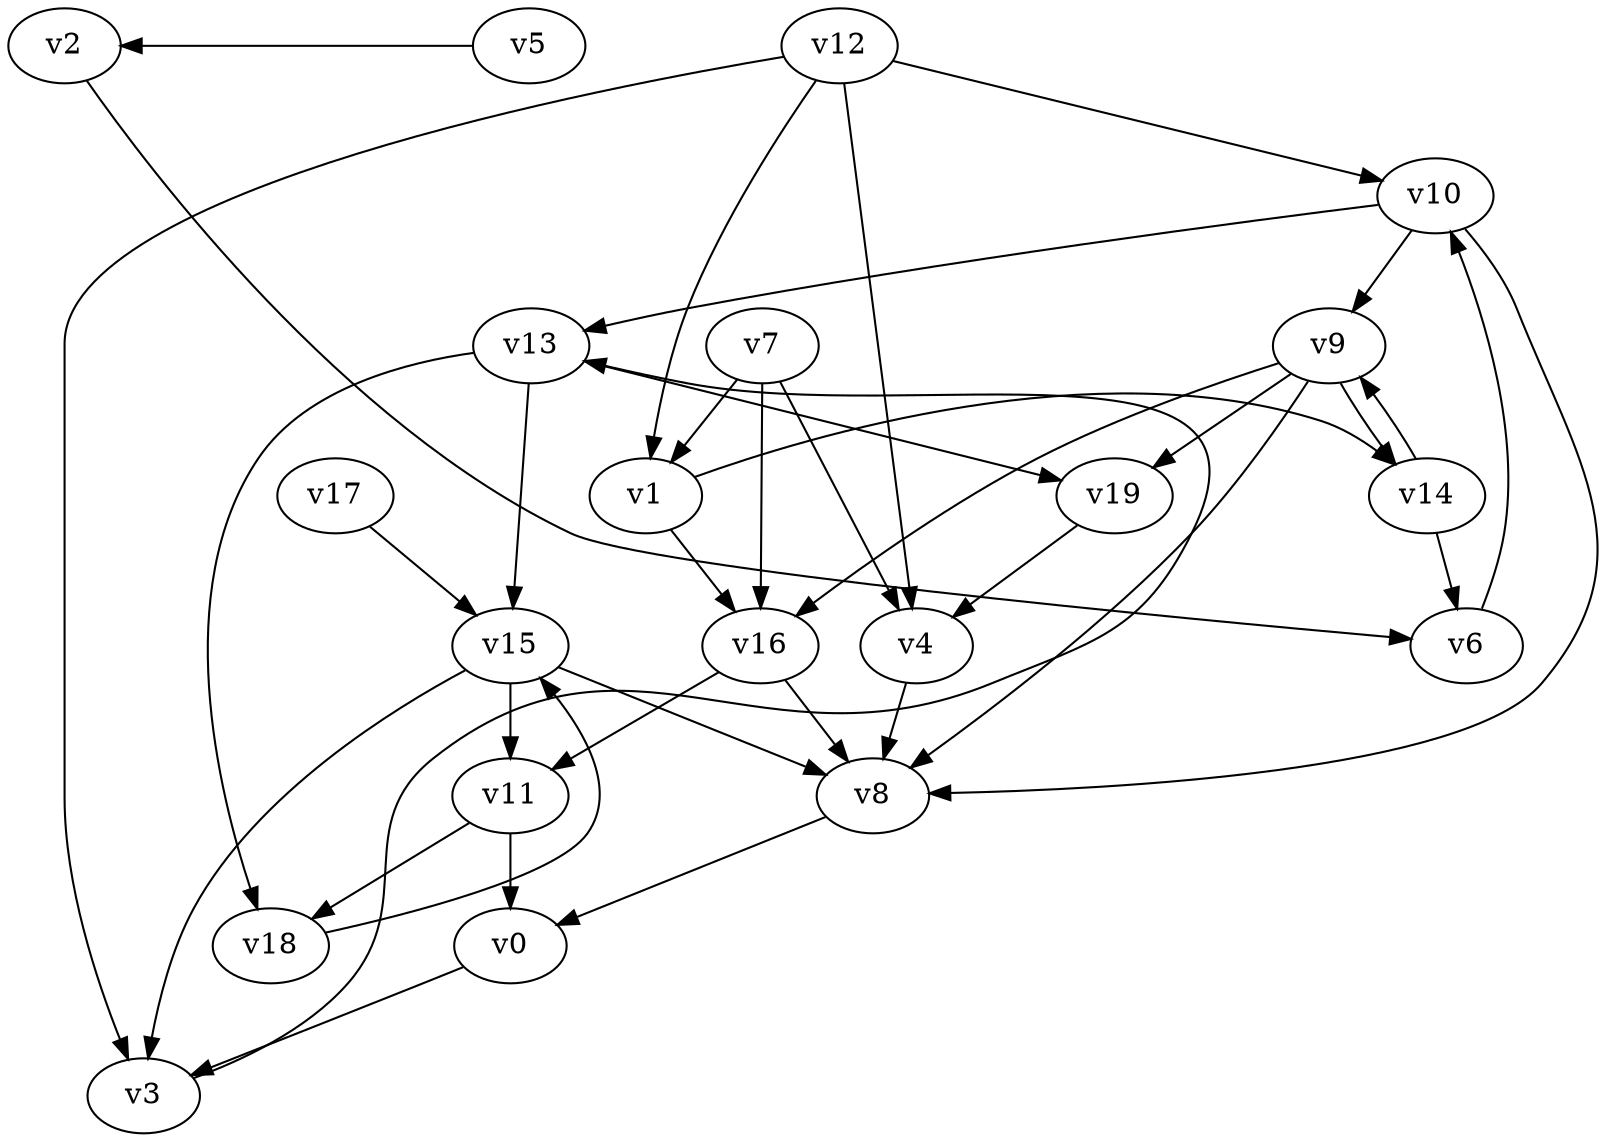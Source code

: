 // Benchmark game 25 - 20 vertices
// time_bound: 8
// targets: v8
digraph G {
    v0 [name="v0", player=0];
    v1 [name="v1", player=1];
    v2 [name="v2", player=0];
    v3 [name="v3", player=0];
    v4 [name="v4", player=0];
    v5 [name="v5", player=0];
    v6 [name="v6", player=1];
    v7 [name="v7", player=1];
    v8 [name="v8", player=0, target=1];
    v9 [name="v9", player=0];
    v10 [name="v10", player=1];
    v11 [name="v11", player=1];
    v12 [name="v12", player=1];
    v13 [name="v13", player=0];
    v14 [name="v14", player=1];
    v15 [name="v15", player=1];
    v16 [name="v16", player=0];
    v17 [name="v17", player=1];
    v18 [name="v18", player=0];
    v19 [name="v19", player=0];

    v0 -> v3;
    v1 -> v14 [constraint="t >= 2"];
    v2 -> v6 [constraint="t < 6"];
    v3 -> v13 [constraint="t mod 3 == 2"];
    v4 -> v8;
    v5 -> v2 [constraint="t mod 5 == 4"];
    v6 -> v10;
    v7 -> v16;
    v8 -> v0;
    v9 -> v19;
    v10 -> v13 [constraint="t >= 2"];
    v11 -> v18;
    v12 -> v3;
    v13 -> v18;
    v14 -> v9;
    v15 -> v11;
    v16 -> v8;
    v17 -> v15;
    v18 -> v15 [constraint="t < 11"];
    v19 -> v4;
    v12 -> v1;
    v12 -> v10;
    v7 -> v1;
    v15 -> v8;
    v11 -> v0;
    v10 -> v9;
    v9 -> v8;
    v15 -> v3;
    v7 -> v4;
    v9 -> v14;
    v10 -> v8;
    v13 -> v19;
    v14 -> v6;
    v13 -> v15;
    v16 -> v11;
    v1 -> v16;
    v9 -> v16;
    v12 -> v4;
}
